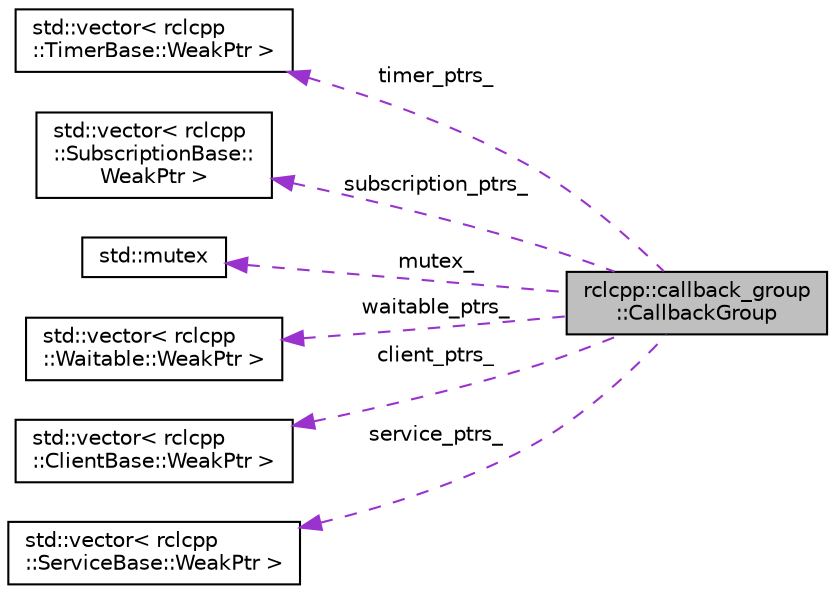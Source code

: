 digraph "rclcpp::callback_group::CallbackGroup"
{
  edge [fontname="Helvetica",fontsize="10",labelfontname="Helvetica",labelfontsize="10"];
  node [fontname="Helvetica",fontsize="10",shape=record];
  rankdir="LR";
  Node1 [label="rclcpp::callback_group\l::CallbackGroup",height=0.2,width=0.4,color="black", fillcolor="grey75", style="filled", fontcolor="black"];
  Node2 -> Node1 [dir="back",color="darkorchid3",fontsize="10",style="dashed",label=" timer_ptrs_" ,fontname="Helvetica"];
  Node2 [label="std::vector\< rclcpp\l::TimerBase::WeakPtr \>",height=0.2,width=0.4,color="black", fillcolor="white", style="filled",URL="/home/developer/workspaces/docs_crystal/doxygen_tag_files/cppreference-doxygen-web.tag.xml$cpp/container/vector.html"];
  Node3 -> Node1 [dir="back",color="darkorchid3",fontsize="10",style="dashed",label=" subscription_ptrs_" ,fontname="Helvetica"];
  Node3 [label="std::vector\< rclcpp\l::SubscriptionBase::\lWeakPtr \>",height=0.2,width=0.4,color="black", fillcolor="white", style="filled",URL="/home/developer/workspaces/docs_crystal/doxygen_tag_files/cppreference-doxygen-web.tag.xml$cpp/container/vector.html"];
  Node4 -> Node1 [dir="back",color="darkorchid3",fontsize="10",style="dashed",label=" mutex_" ,fontname="Helvetica"];
  Node4 [label="std::mutex",height=0.2,width=0.4,color="black", fillcolor="white", style="filled",URL="/home/developer/workspaces/docs_crystal/doxygen_tag_files/cppreference-doxygen-web.tag.xml$cpp/thread/mutex.html"];
  Node5 -> Node1 [dir="back",color="darkorchid3",fontsize="10",style="dashed",label=" waitable_ptrs_" ,fontname="Helvetica"];
  Node5 [label="std::vector\< rclcpp\l::Waitable::WeakPtr \>",height=0.2,width=0.4,color="black", fillcolor="white", style="filled",URL="/home/developer/workspaces/docs_crystal/doxygen_tag_files/cppreference-doxygen-web.tag.xml$cpp/container/vector.html"];
  Node6 -> Node1 [dir="back",color="darkorchid3",fontsize="10",style="dashed",label=" client_ptrs_" ,fontname="Helvetica"];
  Node6 [label="std::vector\< rclcpp\l::ClientBase::WeakPtr \>",height=0.2,width=0.4,color="black", fillcolor="white", style="filled",URL="/home/developer/workspaces/docs_crystal/doxygen_tag_files/cppreference-doxygen-web.tag.xml$cpp/container/vector.html"];
  Node7 -> Node1 [dir="back",color="darkorchid3",fontsize="10",style="dashed",label=" service_ptrs_" ,fontname="Helvetica"];
  Node7 [label="std::vector\< rclcpp\l::ServiceBase::WeakPtr \>",height=0.2,width=0.4,color="black", fillcolor="white", style="filled",URL="/home/developer/workspaces/docs_crystal/doxygen_tag_files/cppreference-doxygen-web.tag.xml$cpp/container/vector.html"];
}
